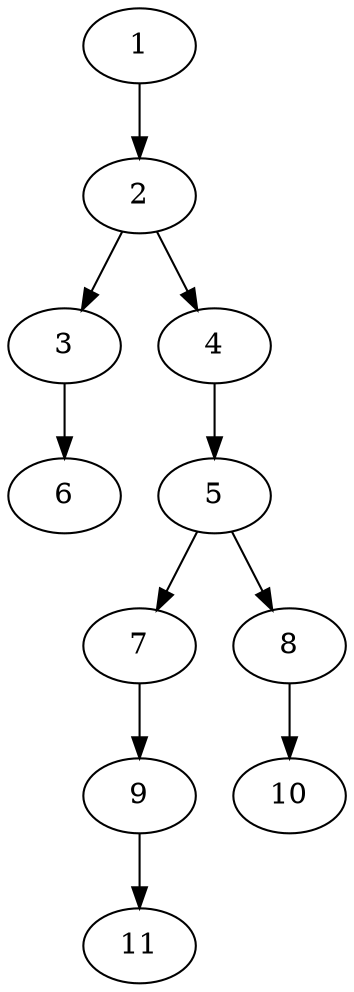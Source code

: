 // DAG (tier=1-easy, mode=data, n=11, ccr=0.333, fat=0.382, density=0.320, regular=0.711, jump=0.013, mindata=1048576, maxdata=8388608)
// DAG automatically generated by daggen at Sun Aug 24 16:33:33 2025
// /home/ermia/Project/Environments/daggen/bin/daggen --dot --ccr 0.333 --fat 0.382 --regular 0.711 --density 0.320 --jump 0.013 --mindata 1048576 --maxdata 8388608 -n 11 
digraph G {
  1 [size="587490021451377934336", alpha="0.10", expect_size="293745010725688967168"]
  1 -> 2 [size ="561164664700928"]
  2 [size="91969767890993088", alpha="0.04", expect_size="45984883945496544"]
  2 -> 3 [size ="196183502880768"]
  2 -> 4 [size ="196183502880768"]
  3 [size="225674686223482", alpha="0.01", expect_size="112837343111741"]
  3 -> 6 [size ="17905659936768"]
  4 [size="132706108655852320", alpha="0.15", expect_size="66353054327926160"]
  4 -> 5 [size ="52386865348608"]
  5 [size="1710914859610144768", alpha="0.04", expect_size="855457429805072384"]
  5 -> 7 [size ="11443940360192"]
  5 -> 8 [size ="11443940360192"]
  6 [size="756053785789361408", alpha="0.03", expect_size="378026892894680704"]
  7 [size="47993769673493768", alpha="0.01", expect_size="23996884836746884"]
  7 -> 9 [size ="94309839798272"]
  8 [size="21536761647702316", alpha="0.00", expect_size="10768380823851158"]
  8 -> 10 [size ="10522669875200"]
  9 [size="27119407595620663296", alpha="0.16", expect_size="13559703797810331648"]
  9 -> 11 [size ="72212124008448"]
  10 [size="118673054225741643776", alpha="0.12", expect_size="59336527112870821888"]
  11 [size="584706134272741888", alpha="0.17", expect_size="292353067136370944"]
}